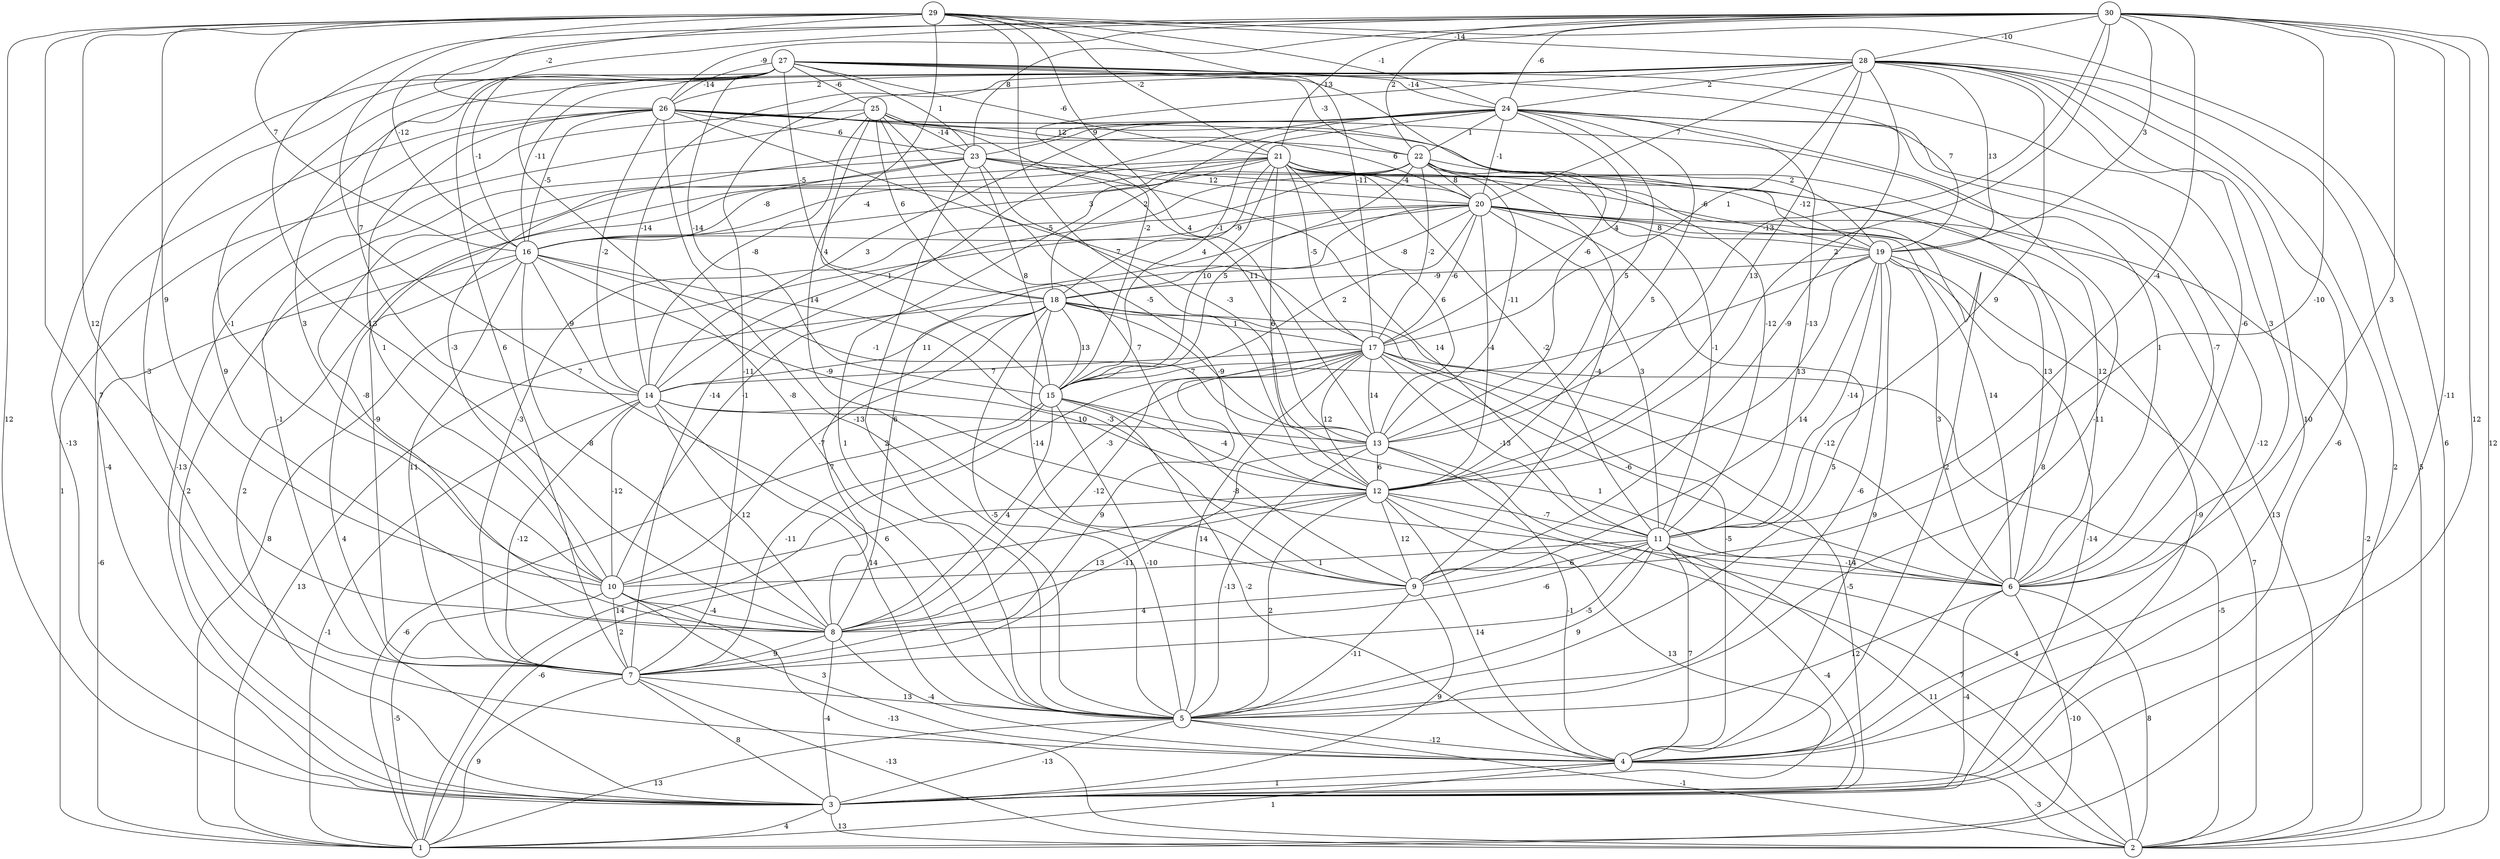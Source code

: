 graph { 
	 fontname="Helvetica,Arial,sans-serif" 
	 node [shape = circle]; 
	 30 -- 2 [label = "12"];
	 30 -- 3 [label = "12"];
	 30 -- 4 [label = "-11"];
	 30 -- 6 [label = "3"];
	 30 -- 7 [label = "6"];
	 30 -- 8 [label = "13"];
	 30 -- 9 [label = "-10"];
	 30 -- 11 [label = "-4"];
	 30 -- 12 [label = "2"];
	 30 -- 13 [label = "-13"];
	 30 -- 16 [label = "-12"];
	 30 -- 19 [label = "3"];
	 30 -- 21 [label = "13"];
	 30 -- 22 [label = "2"];
	 30 -- 23 [label = "8"];
	 30 -- 24 [label = "-6"];
	 30 -- 26 [label = "-9"];
	 30 -- 28 [label = "-10"];
	 29 -- 2 [label = "6"];
	 29 -- 3 [label = "12"];
	 29 -- 4 [label = "7"];
	 29 -- 5 [label = "7"];
	 29 -- 8 [label = "12"];
	 29 -- 9 [label = "14"];
	 29 -- 10 [label = "9"];
	 29 -- 12 [label = "7"];
	 29 -- 13 [label = "4"];
	 29 -- 16 [label = "7"];
	 29 -- 17 [label = "-11"];
	 29 -- 21 [label = "-2"];
	 29 -- 24 [label = "-1"];
	 29 -- 26 [label = "-2"];
	 29 -- 28 [label = "-14"];
	 28 -- 1 [label = "2"];
	 28 -- 2 [label = "5"];
	 28 -- 3 [label = "-6"];
	 28 -- 4 [label = "10"];
	 28 -- 6 [label = "3"];
	 28 -- 7 [label = "-11"];
	 28 -- 9 [label = "-9"];
	 28 -- 10 [label = "3"];
	 28 -- 11 [label = "9"];
	 28 -- 12 [label = "13"];
	 28 -- 14 [label = "-14"];
	 28 -- 15 [label = "-2"];
	 28 -- 16 [label = "-11"];
	 28 -- 17 [label = "1"];
	 28 -- 19 [label = "13"];
	 28 -- 20 [label = "7"];
	 28 -- 24 [label = "2"];
	 28 -- 26 [label = "2"];
	 27 -- 3 [label = "-13"];
	 27 -- 5 [label = "-8"];
	 27 -- 6 [label = "-6"];
	 27 -- 7 [label = "-3"];
	 27 -- 10 [label = "-1"];
	 27 -- 13 [label = "-6"];
	 27 -- 14 [label = "7"];
	 27 -- 15 [label = "-14"];
	 27 -- 16 [label = "-1"];
	 27 -- 18 [label = "-5"];
	 27 -- 19 [label = "7"];
	 27 -- 21 [label = "-6"];
	 27 -- 22 [label = "-3"];
	 27 -- 23 [label = "1"];
	 27 -- 24 [label = "-14"];
	 27 -- 25 [label = "-6"];
	 27 -- 26 [label = "-14"];
	 26 -- 3 [label = "-4"];
	 26 -- 5 [label = "-13"];
	 26 -- 6 [label = "1"];
	 26 -- 8 [label = "9"];
	 26 -- 10 [label = "1"];
	 26 -- 14 [label = "-2"];
	 26 -- 16 [label = "-5"];
	 26 -- 17 [label = "-5"];
	 26 -- 19 [label = "2"];
	 26 -- 20 [label = "6"];
	 26 -- 22 [label = "12"];
	 26 -- 23 [label = "6"];
	 25 -- 1 [label = "1"];
	 25 -- 3 [label = "-13"];
	 25 -- 9 [label = "7"];
	 25 -- 11 [label = "-12"];
	 25 -- 12 [label = "-5"];
	 25 -- 13 [label = "11"];
	 25 -- 14 [label = "-8"];
	 25 -- 15 [label = "4"];
	 25 -- 18 [label = "6"];
	 25 -- 23 [label = "-14"];
	 24 -- 4 [label = "-12"];
	 24 -- 5 [label = "-11"];
	 24 -- 6 [label = "-7"];
	 24 -- 7 [label = "-14"];
	 24 -- 10 [label = "-3"];
	 24 -- 11 [label = "-13"];
	 24 -- 12 [label = "5"];
	 24 -- 13 [label = "5"];
	 24 -- 14 [label = "3"];
	 24 -- 15 [label = "4"];
	 24 -- 17 [label = "4"];
	 24 -- 18 [label = "2"];
	 24 -- 20 [label = "-1"];
	 24 -- 22 [label = "1"];
	 24 -- 23 [label = "9"];
	 23 -- 5 [label = "2"];
	 23 -- 6 [label = "13"];
	 23 -- 7 [label = "-1"];
	 23 -- 8 [label = "-8"];
	 23 -- 11 [label = "14"];
	 23 -- 13 [label = "-3"];
	 23 -- 15 [label = "8"];
	 23 -- 16 [label = "-8"];
	 23 -- 20 [label = "12"];
	 22 -- 3 [label = "2"];
	 22 -- 4 [label = "8"];
	 22 -- 7 [label = "-3"];
	 22 -- 9 [label = "-4"];
	 22 -- 11 [label = "-1"];
	 22 -- 13 [label = "-11"];
	 22 -- 14 [label = "-1"];
	 22 -- 15 [label = "5"];
	 22 -- 16 [label = "3"];
	 22 -- 17 [label = "-2"];
	 22 -- 19 [label = "-12"];
	 22 -- 20 [label = "8"];
	 21 -- 2 [label = "13"];
	 21 -- 3 [label = "2"];
	 21 -- 4 [label = "2"];
	 21 -- 5 [label = "1"];
	 21 -- 6 [label = "12"];
	 21 -- 7 [label = "-9"];
	 21 -- 11 [label = "-2"];
	 21 -- 12 [label = "6"];
	 21 -- 13 [label = "6"];
	 21 -- 15 [label = "10"];
	 21 -- 16 [label = "-4"];
	 21 -- 17 [label = "-5"];
	 21 -- 18 [label = "-9"];
	 21 -- 19 [label = "-6"];
	 21 -- 20 [label = "-4"];
	 20 -- 1 [label = "8"];
	 20 -- 2 [label = "-2"];
	 20 -- 3 [label = "-9"];
	 20 -- 5 [label = "5"];
	 20 -- 6 [label = "14"];
	 20 -- 8 [label = "6"];
	 20 -- 10 [label = "-1"];
	 20 -- 11 [label = "3"];
	 20 -- 12 [label = "-4"];
	 20 -- 15 [label = "2"];
	 20 -- 16 [label = "-1"];
	 20 -- 17 [label = "-6"];
	 20 -- 18 [label = "-8"];
	 20 -- 19 [label = "8"];
	 19 -- 2 [label = "7"];
	 19 -- 3 [label = "-14"];
	 19 -- 4 [label = "9"];
	 19 -- 5 [label = "-6"];
	 19 -- 6 [label = "3"];
	 19 -- 8 [label = "-3"];
	 19 -- 9 [label = "14"];
	 19 -- 11 [label = "-14"];
	 19 -- 12 [label = "13"];
	 19 -- 18 [label = "-9"];
	 18 -- 1 [label = "13"];
	 18 -- 4 [label = "-5"];
	 18 -- 5 [label = "-5"];
	 18 -- 6 [label = "-12"];
	 18 -- 8 [label = "7"];
	 18 -- 9 [label = "-14"];
	 18 -- 10 [label = "-7"];
	 18 -- 13 [label = "-9"];
	 18 -- 14 [label = "11"];
	 18 -- 15 [label = "13"];
	 18 -- 17 [label = "1"];
	 17 -- 1 [label = "14"];
	 17 -- 2 [label = "-5"];
	 17 -- 3 [label = "-5"];
	 17 -- 5 [label = "14"];
	 17 -- 6 [label = "-6"];
	 17 -- 7 [label = "9"];
	 17 -- 8 [label = "-12"];
	 17 -- 11 [label = "-13"];
	 17 -- 12 [label = "12"];
	 17 -- 13 [label = "14"];
	 17 -- 14 [label = "7"];
	 17 -- 15 [label = "-7"];
	 16 -- 1 [label = "-6"];
	 16 -- 3 [label = "4"];
	 16 -- 7 [label = "11"];
	 16 -- 8 [label = "-8"];
	 16 -- 9 [label = "-3"];
	 16 -- 12 [label = "-9"];
	 16 -- 13 [label = "-1"];
	 16 -- 14 [label = "9"];
	 15 -- 1 [label = "-6"];
	 15 -- 4 [label = "-2"];
	 15 -- 5 [label = "-10"];
	 15 -- 6 [label = "1"];
	 15 -- 7 [label = "-11"];
	 15 -- 8 [label = "4"];
	 15 -- 12 [label = "-4"];
	 14 -- 1 [label = "-1"];
	 14 -- 5 [label = "14"];
	 14 -- 6 [label = "-8"];
	 14 -- 7 [label = "-12"];
	 14 -- 8 [label = "12"];
	 14 -- 10 [label = "-12"];
	 14 -- 13 [label = "10"];
	 13 -- 2 [label = "4"];
	 13 -- 4 [label = "-1"];
	 13 -- 5 [label = "-13"];
	 13 -- 7 [label = "13"];
	 13 -- 12 [label = "6"];
	 12 -- 1 [label = "-6"];
	 12 -- 2 [label = "7"];
	 12 -- 3 [label = "13"];
	 12 -- 4 [label = "14"];
	 12 -- 5 [label = "2"];
	 12 -- 8 [label = "-11"];
	 12 -- 9 [label = "12"];
	 12 -- 10 [label = "6"];
	 12 -- 11 [label = "-7"];
	 11 -- 2 [label = "11"];
	 11 -- 3 [label = "-4"];
	 11 -- 4 [label = "7"];
	 11 -- 5 [label = "9"];
	 11 -- 6 [label = "-14"];
	 11 -- 7 [label = "-5"];
	 11 -- 8 [label = "-6"];
	 11 -- 9 [label = "6"];
	 11 -- 10 [label = "1"];
	 10 -- 1 [label = "-5"];
	 10 -- 2 [label = "-13"];
	 10 -- 4 [label = "3"];
	 10 -- 7 [label = "2"];
	 10 -- 8 [label = "-4"];
	 9 -- 3 [label = "9"];
	 9 -- 5 [label = "-11"];
	 9 -- 8 [label = "4"];
	 8 -- 3 [label = "-4"];
	 8 -- 4 [label = "-4"];
	 8 -- 7 [label = "9"];
	 7 -- 1 [label = "9"];
	 7 -- 2 [label = "-13"];
	 7 -- 3 [label = "8"];
	 7 -- 5 [label = "13"];
	 6 -- 1 [label = "-10"];
	 6 -- 2 [label = "8"];
	 6 -- 3 [label = "-4"];
	 6 -- 5 [label = "12"];
	 5 -- 1 [label = "13"];
	 5 -- 2 [label = "-1"];
	 5 -- 3 [label = "-13"];
	 5 -- 4 [label = "-12"];
	 4 -- 1 [label = "1"];
	 4 -- 2 [label = "-3"];
	 4 -- 3 [label = "1"];
	 3 -- 1 [label = "4"];
	 3 -- 2 [label = "13"];
	 1;
	 2;
	 3;
	 4;
	 5;
	 6;
	 7;
	 8;
	 9;
	 10;
	 11;
	 12;
	 13;
	 14;
	 15;
	 16;
	 17;
	 18;
	 19;
	 20;
	 21;
	 22;
	 23;
	 24;
	 25;
	 26;
	 27;
	 28;
	 29;
	 30;
}

